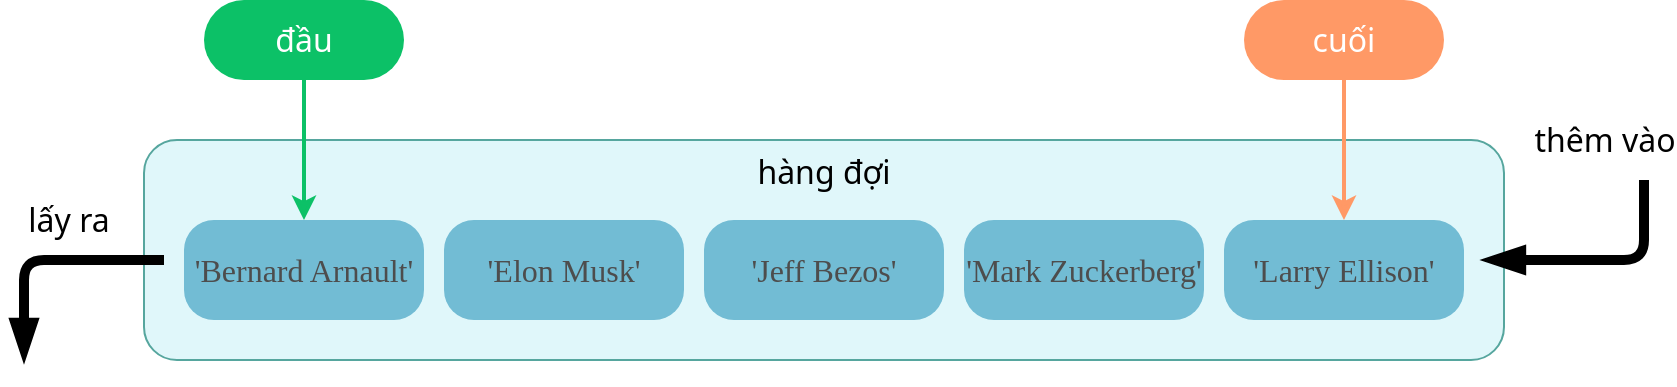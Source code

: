 <mxfile version="24.7.17">
  <diagram name="queue" id="blD7ZZ_PqU-iT5JnfKSL">
    <mxGraphModel dx="1027" dy="741" grid="1" gridSize="10" guides="1" tooltips="1" connect="1" arrows="1" fold="1" page="1" pageScale="1" pageWidth="980" pageHeight="690" math="0" shadow="0">
      <root>
        <mxCell id="0" />
        <mxCell id="1" parent="0" />
        <mxCell id="sCs1FFfdnBTJLXxeUYFg-8" value="hàng đợi" style="rounded=1;whiteSpace=wrap;html=1;fillColor=#e0f7fa;strokeColor=#56a69e;fontFamily=Noto Sans;fontSource=https%3A%2F%2Ffonts.googleapis.com%2Fcss%3Ffamily%3DNoto%2BSans;verticalAlign=top;fontSize=16;" parent="1" vertex="1">
          <mxGeometry x="180" y="310" width="680" height="110" as="geometry" />
        </mxCell>
        <mxCell id="sCs1FFfdnBTJLXxeUYFg-1" value="&#39;Bernard Arnault&#39;" style="rounded=1;whiteSpace=wrap;html=1;strokeColor=none;fillColor=#72bcd4;fontFamily=consolas;fontSize=16;fontColor=#4D4D4D;arcSize=30;" parent="1" vertex="1">
          <mxGeometry x="200" y="350" width="120" height="50" as="geometry" />
        </mxCell>
        <mxCell id="sCs1FFfdnBTJLXxeUYFg-2" value="&#39;Mark Zuckerberg&#39;" style="rounded=1;whiteSpace=wrap;html=1;strokeColor=none;fillColor=#72bcd4;fontFamily=consolas;fontSize=16;fontColor=#4D4D4D;arcSize=30;" parent="1" vertex="1">
          <mxGeometry x="590" y="350" width="120" height="50" as="geometry" />
        </mxCell>
        <mxCell id="sCs1FFfdnBTJLXxeUYFg-3" value="&#39;Larry Ellison&#39;" style="rounded=1;whiteSpace=wrap;html=1;strokeColor=none;fillColor=#72bcd4;fontFamily=consolas;fontSize=16;fontColor=#4D4D4D;arcSize=30;" parent="1" vertex="1">
          <mxGeometry x="720" y="350" width="120" height="50" as="geometry" />
        </mxCell>
        <mxCell id="sCs1FFfdnBTJLXxeUYFg-4" value="&#39;Elon Musk&#39;" style="rounded=1;whiteSpace=wrap;html=1;strokeColor=none;fillColor=#72bcd4;fontFamily=consolas;fontSize=16;fontColor=#4D4D4D;arcSize=30;" parent="1" vertex="1">
          <mxGeometry x="330" y="350" width="120" height="50" as="geometry" />
        </mxCell>
        <mxCell id="sCs1FFfdnBTJLXxeUYFg-5" value="&#39;Jeff Bezos&#39;" style="rounded=1;whiteSpace=wrap;html=1;strokeColor=none;fillColor=#72bcd4;fontFamily=consolas;fontSize=16;fontColor=#4D4D4D;arcSize=30;" parent="1" vertex="1">
          <mxGeometry x="460" y="350" width="120" height="50" as="geometry" />
        </mxCell>
        <mxCell id="sCs1FFfdnBTJLXxeUYFg-6" value="đầu" style="rounded=1;whiteSpace=wrap;html=1;fontFamily=Noto Sans;fontSource=https%3A%2F%2Ffonts.googleapis.com%2Fcss%3Ffamily%3DNoto%2BSans;arcSize=50;fillColor=#0cc167;strokeColor=none;fontColor=#FFFFFF;fontSize=16;" parent="1" vertex="1">
          <mxGeometry x="210" y="240" width="100" height="40" as="geometry" />
        </mxCell>
        <mxCell id="sCs1FFfdnBTJLXxeUYFg-7" value="cuối" style="rounded=1;whiteSpace=wrap;html=1;fontFamily=Noto Sans;fontSource=https%3A%2F%2Ffonts.googleapis.com%2Fcss%3Ffamily%3DNoto%2BSans;arcSize=50;fillColor=#ff9966;strokeColor=none;fontColor=#FFFFFF;fontSize=16;" parent="1" vertex="1">
          <mxGeometry x="730" y="240" width="100" height="40" as="geometry" />
        </mxCell>
        <mxCell id="sCs1FFfdnBTJLXxeUYFg-9" value="" style="endArrow=classic;html=1;rounded=0;strokeColor=#0CC167;strokeWidth=2;exitX=0.5;exitY=1;exitDx=0;exitDy=0;endFill=1;" parent="1" source="sCs1FFfdnBTJLXxeUYFg-6" target="sCs1FFfdnBTJLXxeUYFg-1" edge="1">
          <mxGeometry width="50" height="50" relative="1" as="geometry">
            <mxPoint x="480" y="280" as="sourcePoint" />
            <mxPoint x="420" y="270" as="targetPoint" />
          </mxGeometry>
        </mxCell>
        <mxCell id="sCs1FFfdnBTJLXxeUYFg-10" value="" style="endArrow=classic;html=1;rounded=0;strokeColor=#ff9966;strokeWidth=2;exitX=0.5;exitY=1;exitDx=0;exitDy=0;entryX=0.5;entryY=0;entryDx=0;entryDy=0;endFill=1;" parent="1" source="sCs1FFfdnBTJLXxeUYFg-7" target="sCs1FFfdnBTJLXxeUYFg-3" edge="1">
          <mxGeometry width="50" height="50" relative="1" as="geometry">
            <mxPoint x="270" y="290" as="sourcePoint" />
            <mxPoint x="270" y="360" as="targetPoint" />
          </mxGeometry>
        </mxCell>
        <mxCell id="sCs1FFfdnBTJLXxeUYFg-11" value="lấy ra" style="edgeStyle=segmentEdgeStyle;endArrow=blockThin;html=1;curved=0;rounded=1;endSize=8;startSize=8;strokeWidth=5;endFill=1;fontSize=16;fontFamily=Noto Sans;fontSource=https%3A%2F%2Ffonts.googleapis.com%2Fcss%3Ffamily%3DNoto%2BSans;labelBackgroundColor=none;" parent="1" edge="1">
          <mxGeometry x="-0.2" y="-20" width="50" height="50" relative="1" as="geometry">
            <mxPoint x="190" y="370" as="sourcePoint" />
            <mxPoint x="120" y="420" as="targetPoint" />
            <mxPoint as="offset" />
          </mxGeometry>
        </mxCell>
        <mxCell id="sCs1FFfdnBTJLXxeUYFg-12" value="thêm vào" style="edgeStyle=segmentEdgeStyle;endArrow=blockThin;html=1;curved=0;rounded=1;endSize=8;startSize=8;strokeWidth=5;endFill=1;fontSize=16;fontFamily=Noto Sans;fontSource=https%3A%2F%2Ffonts.googleapis.com%2Fcss%3Ffamily%3DNoto%2BSans;labelBackgroundColor=none;" parent="1" edge="1">
          <mxGeometry x="-1" y="-28" width="50" height="50" relative="1" as="geometry">
            <mxPoint x="930" y="330" as="sourcePoint" />
            <mxPoint x="850" y="370" as="targetPoint" />
            <mxPoint x="8" y="-20" as="offset" />
            <Array as="points">
              <mxPoint x="930" y="370" />
            </Array>
          </mxGeometry>
        </mxCell>
      </root>
    </mxGraphModel>
  </diagram>
</mxfile>
